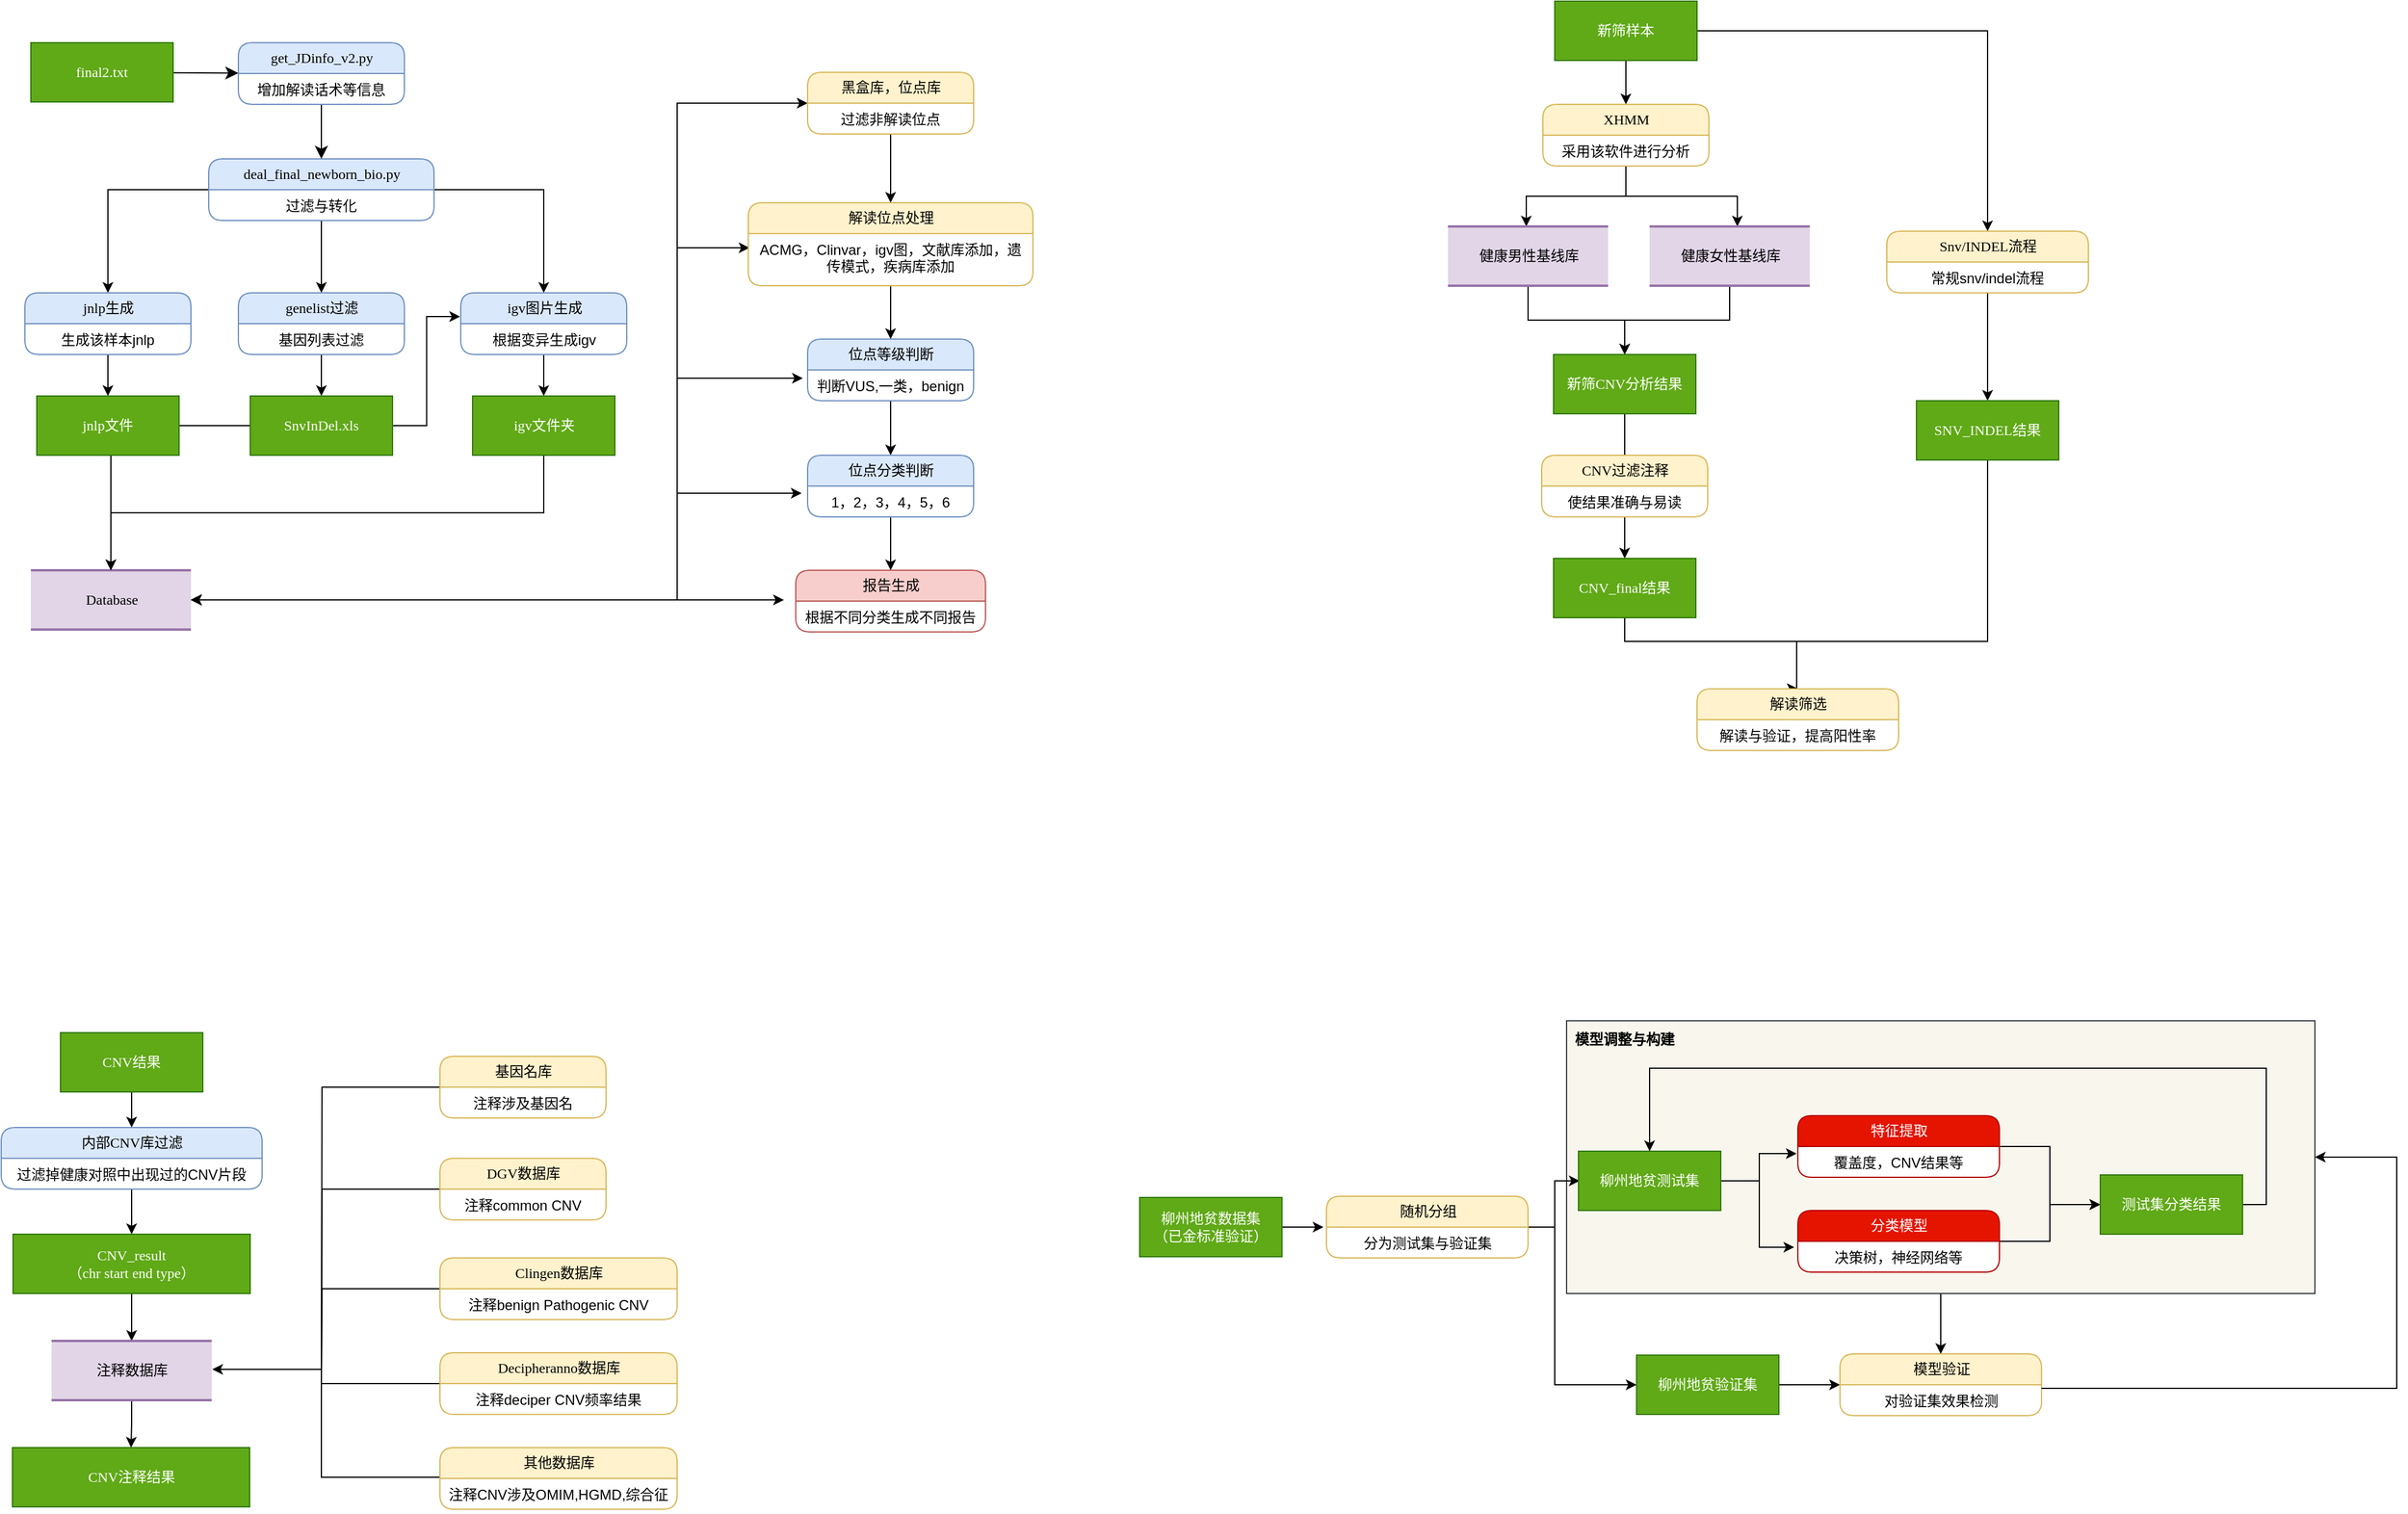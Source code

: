 <mxfile version="12.1.3" type="github" pages="1">
  <diagram name="Page-1" id="52a04d89-c75d-2922-d76d-85b35f80e030">
    <mxGraphModel dx="1422" dy="713" grid="1" gridSize="10" guides="1" tooltips="1" connect="1" arrows="1" fold="1" page="1" pageScale="1" pageWidth="1100" pageHeight="850" background="#ffffff" math="0" shadow="0">
      <root>
        <mxCell id="0"/>
        <mxCell id="1" parent="0"/>
        <mxCell id="idDfFGac4VxkV4h0BFKW-147" style="edgeStyle=orthogonalEdgeStyle;rounded=0;orthogonalLoop=1;jettySize=auto;html=1;entryX=0.5;entryY=0;entryDx=0;entryDy=0;startArrow=none;startFill=0;endArrow=classic;endFill=1;" edge="1" parent="1" source="idDfFGac4VxkV4h0BFKW-142" target="idDfFGac4VxkV4h0BFKW-145">
          <mxGeometry relative="1" as="geometry"/>
        </mxCell>
        <mxCell id="idDfFGac4VxkV4h0BFKW-142" value="" style="rounded=0;whiteSpace=wrap;html=1;fillColor=#f9f7ed;strokeColor=#36393d;" vertex="1" parent="1">
          <mxGeometry x="1360" y="880" width="631" height="230" as="geometry"/>
        </mxCell>
        <mxCell id="idDfFGac4VxkV4h0BFKW-47" style="edgeStyle=orthogonalEdgeStyle;rounded=0;orthogonalLoop=1;jettySize=auto;html=1;startArrow=classic;startFill=1;entryX=0;entryY=0.5;entryDx=0;entryDy=0;" edge="1" parent="1" source="17472293e6e8944d-4" target="idDfFGac4VxkV4h0BFKW-20">
          <mxGeometry relative="1" as="geometry">
            <mxPoint x="620" y="170" as="targetPoint"/>
            <Array as="points">
              <mxPoint x="610" y="525"/>
              <mxPoint x="610" y="106"/>
            </Array>
          </mxGeometry>
        </mxCell>
        <mxCell id="idDfFGac4VxkV4h0BFKW-48" style="edgeStyle=orthogonalEdgeStyle;rounded=0;orthogonalLoop=1;jettySize=auto;html=1;entryX=0.004;entryY=0.273;entryDx=0;entryDy=0;entryPerimeter=0;startArrow=classic;startFill=1;" edge="1" parent="1" source="17472293e6e8944d-4" target="idDfFGac4VxkV4h0BFKW-24">
          <mxGeometry relative="1" as="geometry">
            <Array as="points">
              <mxPoint x="610" y="525"/>
              <mxPoint x="610" y="228"/>
            </Array>
          </mxGeometry>
        </mxCell>
        <mxCell id="idDfFGac4VxkV4h0BFKW-49" style="edgeStyle=orthogonalEdgeStyle;rounded=0;orthogonalLoop=1;jettySize=auto;html=1;entryX=-0.029;entryY=0.269;entryDx=0;entryDy=0;entryPerimeter=0;startArrow=classic;startFill=1;" edge="1" parent="1" source="17472293e6e8944d-4" target="idDfFGac4VxkV4h0BFKW-26">
          <mxGeometry relative="1" as="geometry">
            <Array as="points">
              <mxPoint x="610" y="525"/>
              <mxPoint x="610" y="338"/>
            </Array>
          </mxGeometry>
        </mxCell>
        <mxCell id="idDfFGac4VxkV4h0BFKW-50" style="edgeStyle=orthogonalEdgeStyle;rounded=0;orthogonalLoop=1;jettySize=auto;html=1;entryX=-0.036;entryY=0.231;entryDx=0;entryDy=0;entryPerimeter=0;startArrow=classic;startFill=1;" edge="1" parent="1" source="17472293e6e8944d-4" target="idDfFGac4VxkV4h0BFKW-29">
          <mxGeometry relative="1" as="geometry">
            <Array as="points">
              <mxPoint x="610" y="525"/>
              <mxPoint x="610" y="435"/>
            </Array>
          </mxGeometry>
        </mxCell>
        <mxCell id="idDfFGac4VxkV4h0BFKW-53" style="edgeStyle=orthogonalEdgeStyle;rounded=0;orthogonalLoop=1;jettySize=auto;html=1;startArrow=classic;startFill=1;" edge="1" parent="1" source="17472293e6e8944d-4">
          <mxGeometry relative="1" as="geometry">
            <mxPoint x="700" y="525" as="targetPoint"/>
          </mxGeometry>
        </mxCell>
        <mxCell id="17472293e6e8944d-4" value="Database" style="html=1;rounded=0;shadow=0;comic=0;labelBackgroundColor=none;strokeColor=#9673a6;strokeWidth=2;fillColor=#e1d5e7;fontFamily=Verdana;fontSize=12;align=center;shape=mxgraph.ios7ui.horLines;" parent="1" vertex="1">
          <mxGeometry x="65" y="500" width="135" height="50" as="geometry"/>
        </mxCell>
        <mxCell id="1fdf3b25b50cf41e-27" style="edgeStyle=none;html=1;labelBackgroundColor=none;startFill=0;startSize=8;endFill=1;endSize=8;fontFamily=Verdana;fontSize=12;" parent="1" source="17472293e6e8944d-30" target="1fdf3b25b50cf41e-1" edge="1">
          <mxGeometry relative="1" as="geometry"/>
        </mxCell>
        <mxCell id="17472293e6e8944d-30" value="final2.txt" style="whiteSpace=wrap;html=1;rounded=0;shadow=0;comic=0;labelBackgroundColor=none;strokeColor=#2D7600;strokeWidth=1;fillColor=#60a917;fontFamily=Verdana;fontSize=12;fontColor=#ffffff;align=center;" parent="1" vertex="1">
          <mxGeometry x="65" y="55" width="120" height="50" as="geometry"/>
        </mxCell>
        <mxCell id="1fdf3b25b50cf41e-29" style="edgeStyle=none;html=1;labelBackgroundColor=none;startFill=0;startSize=8;endFill=1;endSize=8;fontFamily=Verdana;fontSize=12;" parent="1" source="1fdf3b25b50cf41e-1" target="1fdf3b25b50cf41e-7" edge="1">
          <mxGeometry relative="1" as="geometry"/>
        </mxCell>
        <mxCell id="1fdf3b25b50cf41e-1" value="get_JDinfo_v2.py" style="swimlane;html=1;fontStyle=0;childLayout=stackLayout;horizontal=1;startSize=26;fillColor=#dae8fc;horizontalStack=0;resizeParent=1;resizeLast=0;collapsible=1;marginBottom=0;swimlaneFillColor=#ffffff;align=center;rounded=1;shadow=0;comic=0;labelBackgroundColor=none;strokeColor=#6c8ebf;strokeWidth=1;fontFamily=Verdana;fontSize=12;" parent="1" vertex="1">
          <mxGeometry x="240" y="55" width="140" height="52" as="geometry"/>
        </mxCell>
        <mxCell id="1fdf3b25b50cf41e-2" value="增加解读话术等信息" style="text;html=1;strokeColor=none;fillColor=none;spacingLeft=4;spacingRight=4;whiteSpace=wrap;overflow=hidden;rotatable=0;points=[[0,0.5],[1,0.5]];portConstraint=eastwest;align=center;" parent="1fdf3b25b50cf41e-1" vertex="1">
          <mxGeometry y="26" width="140" height="26" as="geometry"/>
        </mxCell>
        <mxCell id="idDfFGac4VxkV4h0BFKW-39" value="" style="edgeStyle=orthogonalEdgeStyle;rounded=0;orthogonalLoop=1;jettySize=auto;html=1;" edge="1" parent="1" source="1fdf3b25b50cf41e-7" target="1fdf3b25b50cf41e-17">
          <mxGeometry relative="1" as="geometry"/>
        </mxCell>
        <mxCell id="idDfFGac4VxkV4h0BFKW-40" style="edgeStyle=orthogonalEdgeStyle;rounded=0;orthogonalLoop=1;jettySize=auto;html=1;" edge="1" parent="1" source="1fdf3b25b50cf41e-7" target="1fdf3b25b50cf41e-19">
          <mxGeometry relative="1" as="geometry"/>
        </mxCell>
        <mxCell id="idDfFGac4VxkV4h0BFKW-41" style="edgeStyle=orthogonalEdgeStyle;rounded=0;orthogonalLoop=1;jettySize=auto;html=1;entryX=0.5;entryY=0;entryDx=0;entryDy=0;" edge="1" parent="1" source="1fdf3b25b50cf41e-7" target="1fdf3b25b50cf41e-21">
          <mxGeometry relative="1" as="geometry"/>
        </mxCell>
        <mxCell id="1fdf3b25b50cf41e-7" value="deal_final_newborn_bio.py" style="swimlane;html=1;fontStyle=0;childLayout=stackLayout;horizontal=1;startSize=26;fillColor=#dae8fc;horizontalStack=0;resizeParent=1;resizeLast=0;collapsible=1;marginBottom=0;swimlaneFillColor=#ffffff;align=center;rounded=1;shadow=0;comic=0;labelBackgroundColor=none;strokeColor=#6c8ebf;strokeWidth=1;fontFamily=Verdana;fontSize=12;" parent="1" vertex="1">
          <mxGeometry x="215" y="153" width="190" height="52" as="geometry"/>
        </mxCell>
        <mxCell id="1fdf3b25b50cf41e-8" value="过滤与转化" style="text;html=1;strokeColor=none;fillColor=none;spacingLeft=4;spacingRight=4;whiteSpace=wrap;overflow=hidden;rotatable=0;points=[[0,0.5],[1,0.5]];portConstraint=eastwest;align=center;" parent="1fdf3b25b50cf41e-7" vertex="1">
          <mxGeometry y="26" width="190" height="26" as="geometry"/>
        </mxCell>
        <mxCell id="idDfFGac4VxkV4h0BFKW-12" value="" style="edgeStyle=orthogonalEdgeStyle;rounded=0;orthogonalLoop=1;jettySize=auto;html=1;" edge="1" parent="1" source="1fdf3b25b50cf41e-17" target="1fdf3b25b50cf41e-25">
          <mxGeometry relative="1" as="geometry"/>
        </mxCell>
        <mxCell id="1fdf3b25b50cf41e-17" value="genelist过滤" style="swimlane;html=1;fontStyle=0;childLayout=stackLayout;horizontal=1;startSize=26;fillColor=#dae8fc;horizontalStack=0;resizeParent=1;resizeLast=0;collapsible=1;marginBottom=0;swimlaneFillColor=#ffffff;align=center;rounded=1;shadow=0;comic=0;labelBackgroundColor=none;strokeColor=#6c8ebf;strokeWidth=1;fontFamily=Verdana;fontSize=12;" parent="1" vertex="1">
          <mxGeometry x="240" y="266" width="140" height="52" as="geometry"/>
        </mxCell>
        <mxCell id="1fdf3b25b50cf41e-18" value="基因列表过滤" style="text;html=1;strokeColor=none;fillColor=none;spacingLeft=4;spacingRight=4;whiteSpace=wrap;overflow=hidden;rotatable=0;points=[[0,0.5],[1,0.5]];portConstraint=eastwest;align=center;" parent="1fdf3b25b50cf41e-17" vertex="1">
          <mxGeometry y="26" width="140" height="26" as="geometry"/>
        </mxCell>
        <mxCell id="idDfFGac4VxkV4h0BFKW-13" value="" style="edgeStyle=orthogonalEdgeStyle;rounded=0;orthogonalLoop=1;jettySize=auto;html=1;" edge="1" parent="1" source="1fdf3b25b50cf41e-19" target="idDfFGac4VxkV4h0BFKW-4">
          <mxGeometry relative="1" as="geometry"/>
        </mxCell>
        <mxCell id="1fdf3b25b50cf41e-19" value="igv图片生成" style="swimlane;html=1;fontStyle=0;childLayout=stackLayout;horizontal=1;startSize=26;fillColor=#dae8fc;horizontalStack=0;resizeParent=1;resizeLast=0;collapsible=1;marginBottom=0;swimlaneFillColor=#ffffff;align=center;rounded=1;shadow=0;comic=0;labelBackgroundColor=none;strokeColor=#6c8ebf;strokeWidth=1;fontFamily=Verdana;fontSize=12;" parent="1" vertex="1">
          <mxGeometry x="427.5" y="266" width="140" height="52" as="geometry"/>
        </mxCell>
        <mxCell id="1fdf3b25b50cf41e-20" value="根据变异生成igv" style="text;html=1;strokeColor=none;fillColor=none;spacingLeft=4;spacingRight=4;whiteSpace=wrap;overflow=hidden;rotatable=0;points=[[0,0.5],[1,0.5]];portConstraint=eastwest;align=center;" parent="1fdf3b25b50cf41e-19" vertex="1">
          <mxGeometry y="26" width="140" height="26" as="geometry"/>
        </mxCell>
        <mxCell id="idDfFGac4VxkV4h0BFKW-14" value="" style="edgeStyle=orthogonalEdgeStyle;rounded=0;orthogonalLoop=1;jettySize=auto;html=1;" edge="1" parent="1" source="1fdf3b25b50cf41e-21" target="1fdf3b25b50cf41e-26">
          <mxGeometry relative="1" as="geometry"/>
        </mxCell>
        <mxCell id="1fdf3b25b50cf41e-21" value="jnlp生成" style="swimlane;html=1;fontStyle=0;childLayout=stackLayout;horizontal=1;startSize=26;fillColor=#dae8fc;horizontalStack=0;resizeParent=1;resizeLast=0;collapsible=1;marginBottom=0;swimlaneFillColor=#ffffff;align=center;rounded=1;shadow=0;comic=0;labelBackgroundColor=none;strokeColor=#6c8ebf;strokeWidth=1;fontFamily=Verdana;fontSize=12;" parent="1" vertex="1">
          <mxGeometry x="60" y="266" width="140" height="52" as="geometry"/>
        </mxCell>
        <mxCell id="1fdf3b25b50cf41e-22" value="生成该样本jnlp" style="text;html=1;strokeColor=none;fillColor=none;spacingLeft=4;spacingRight=4;whiteSpace=wrap;overflow=hidden;rotatable=0;points=[[0,0.5],[1,0.5]];portConstraint=eastwest;align=center;" parent="1fdf3b25b50cf41e-21" vertex="1">
          <mxGeometry y="26" width="140" height="26" as="geometry"/>
        </mxCell>
        <mxCell id="idDfFGac4VxkV4h0BFKW-42" style="edgeStyle=orthogonalEdgeStyle;rounded=0;orthogonalLoop=1;jettySize=auto;html=1;entryX=-0.004;entryY=0.385;entryDx=0;entryDy=0;entryPerimeter=0;" edge="1" parent="1" source="1fdf3b25b50cf41e-25" target="1fdf3b25b50cf41e-19">
          <mxGeometry relative="1" as="geometry"/>
        </mxCell>
        <mxCell id="idDfFGac4VxkV4h0BFKW-43" style="edgeStyle=orthogonalEdgeStyle;rounded=0;orthogonalLoop=1;jettySize=auto;html=1;" edge="1" parent="1" source="1fdf3b25b50cf41e-25" target="17472293e6e8944d-4">
          <mxGeometry relative="1" as="geometry"/>
        </mxCell>
        <mxCell id="1fdf3b25b50cf41e-25" value="SnvInDel.xls" style="whiteSpace=wrap;html=1;rounded=0;shadow=0;comic=0;labelBackgroundColor=none;strokeColor=#2D7600;strokeWidth=1;fillColor=#60a917;fontFamily=Verdana;fontSize=12;fontColor=#ffffff;align=center;" parent="1" vertex="1">
          <mxGeometry x="250" y="353" width="120" height="50" as="geometry"/>
        </mxCell>
        <mxCell id="1fdf3b25b50cf41e-26" value="jnlp文件" style="whiteSpace=wrap;html=1;rounded=0;shadow=0;comic=0;labelBackgroundColor=none;strokeColor=#2D7600;strokeWidth=1;fillColor=#60a917;fontFamily=Verdana;fontSize=12;fontColor=#ffffff;align=center;" parent="1" vertex="1">
          <mxGeometry x="70" y="353" width="120" height="50" as="geometry"/>
        </mxCell>
        <mxCell id="idDfFGac4VxkV4h0BFKW-17" style="edgeStyle=orthogonalEdgeStyle;rounded=0;orthogonalLoop=1;jettySize=auto;html=1;exitX=0.5;exitY=1;exitDx=0;exitDy=0;" edge="1" parent="1" source="idDfFGac4VxkV4h0BFKW-4" target="17472293e6e8944d-4">
          <mxGeometry relative="1" as="geometry"/>
        </mxCell>
        <mxCell id="idDfFGac4VxkV4h0BFKW-4" value="igv文件夹" style="whiteSpace=wrap;html=1;rounded=0;shadow=0;comic=0;labelBackgroundColor=none;strokeColor=#2D7600;strokeWidth=1;fillColor=#60a917;fontFamily=Verdana;fontSize=12;fontColor=#ffffff;align=center;" vertex="1" parent="1">
          <mxGeometry x="437.5" y="353" width="120" height="50" as="geometry"/>
        </mxCell>
        <mxCell id="idDfFGac4VxkV4h0BFKW-27" value="" style="edgeStyle=orthogonalEdgeStyle;rounded=0;orthogonalLoop=1;jettySize=auto;html=1;" edge="1" parent="1" source="idDfFGac4VxkV4h0BFKW-20" target="idDfFGac4VxkV4h0BFKW-23">
          <mxGeometry relative="1" as="geometry"/>
        </mxCell>
        <mxCell id="idDfFGac4VxkV4h0BFKW-20" value="黑盒库，位点库" style="swimlane;html=1;fontStyle=0;childLayout=stackLayout;horizontal=1;startSize=26;fillColor=#fff2cc;horizontalStack=0;resizeParent=1;resizeLast=0;collapsible=1;marginBottom=0;swimlaneFillColor=#ffffff;align=center;rounded=1;shadow=0;comic=0;labelBackgroundColor=none;strokeColor=#d6b656;strokeWidth=1;fontFamily=Verdana;fontSize=12;" vertex="1" parent="1">
          <mxGeometry x="720" y="80" width="140" height="52" as="geometry"/>
        </mxCell>
        <mxCell id="idDfFGac4VxkV4h0BFKW-21" value="过滤非解读位点" style="text;html=1;strokeColor=none;fillColor=none;spacingLeft=4;spacingRight=4;whiteSpace=wrap;overflow=hidden;rotatable=0;points=[[0,0.5],[1,0.5]];portConstraint=eastwest;align=center;" vertex="1" parent="idDfFGac4VxkV4h0BFKW-20">
          <mxGeometry y="26" width="140" height="26" as="geometry"/>
        </mxCell>
        <mxCell id="idDfFGac4VxkV4h0BFKW-36" value="" style="edgeStyle=orthogonalEdgeStyle;rounded=0;orthogonalLoop=1;jettySize=auto;html=1;entryX=0.5;entryY=0;entryDx=0;entryDy=0;" edge="1" parent="1" source="idDfFGac4VxkV4h0BFKW-23" target="idDfFGac4VxkV4h0BFKW-25">
          <mxGeometry relative="1" as="geometry"/>
        </mxCell>
        <mxCell id="idDfFGac4VxkV4h0BFKW-23" value="解读位点处理" style="swimlane;html=1;fontStyle=0;childLayout=stackLayout;horizontal=1;startSize=26;fillColor=#fff2cc;horizontalStack=0;resizeParent=1;resizeLast=0;collapsible=1;marginBottom=0;swimlaneFillColor=#ffffff;align=center;rounded=1;shadow=0;comic=0;labelBackgroundColor=none;strokeColor=#d6b656;strokeWidth=1;fontFamily=Verdana;fontSize=12;" vertex="1" parent="1">
          <mxGeometry x="670" y="190" width="240" height="70" as="geometry"/>
        </mxCell>
        <mxCell id="idDfFGac4VxkV4h0BFKW-24" value="ACMG，Clinvar，igv图，文献库添加，遗传模式，疾病库添加" style="text;html=1;strokeColor=none;fillColor=none;spacingLeft=4;spacingRight=4;whiteSpace=wrap;overflow=hidden;rotatable=0;points=[[0,0.5],[1,0.5]];portConstraint=eastwest;align=center;" vertex="1" parent="idDfFGac4VxkV4h0BFKW-23">
          <mxGeometry y="26" width="240" height="44" as="geometry"/>
        </mxCell>
        <mxCell id="idDfFGac4VxkV4h0BFKW-37" value="" style="edgeStyle=orthogonalEdgeStyle;rounded=0;orthogonalLoop=1;jettySize=auto;html=1;entryX=0.5;entryY=0;entryDx=0;entryDy=0;" edge="1" parent="1" source="idDfFGac4VxkV4h0BFKW-25" target="idDfFGac4VxkV4h0BFKW-28">
          <mxGeometry relative="1" as="geometry"/>
        </mxCell>
        <mxCell id="idDfFGac4VxkV4h0BFKW-25" value="位点等级判断" style="swimlane;html=1;fontStyle=0;childLayout=stackLayout;horizontal=1;startSize=26;fillColor=#dae8fc;horizontalStack=0;resizeParent=1;resizeLast=0;collapsible=1;marginBottom=0;swimlaneFillColor=#ffffff;align=center;rounded=1;shadow=0;comic=0;labelBackgroundColor=none;strokeColor=#6c8ebf;strokeWidth=1;fontFamily=Verdana;fontSize=12;" vertex="1" parent="1">
          <mxGeometry x="720" y="305" width="140" height="52" as="geometry"/>
        </mxCell>
        <mxCell id="idDfFGac4VxkV4h0BFKW-26" value="判断VUS,一类，benign" style="text;html=1;strokeColor=none;fillColor=none;spacingLeft=4;spacingRight=4;whiteSpace=wrap;overflow=hidden;rotatable=0;points=[[0,0.5],[1,0.5]];portConstraint=eastwest;align=center;" vertex="1" parent="idDfFGac4VxkV4h0BFKW-25">
          <mxGeometry y="26" width="140" height="26" as="geometry"/>
        </mxCell>
        <mxCell id="idDfFGac4VxkV4h0BFKW-38" value="" style="edgeStyle=orthogonalEdgeStyle;rounded=0;orthogonalLoop=1;jettySize=auto;html=1;entryX=0.5;entryY=0;entryDx=0;entryDy=0;" edge="1" parent="1" source="idDfFGac4VxkV4h0BFKW-28" target="idDfFGac4VxkV4h0BFKW-30">
          <mxGeometry relative="1" as="geometry"/>
        </mxCell>
        <mxCell id="idDfFGac4VxkV4h0BFKW-28" value="位点分类判断" style="swimlane;html=1;fontStyle=0;childLayout=stackLayout;horizontal=1;startSize=26;fillColor=#dae8fc;horizontalStack=0;resizeParent=1;resizeLast=0;collapsible=1;marginBottom=0;swimlaneFillColor=#ffffff;align=center;rounded=1;shadow=0;comic=0;labelBackgroundColor=none;strokeColor=#6c8ebf;strokeWidth=1;fontFamily=Verdana;fontSize=12;" vertex="1" parent="1">
          <mxGeometry x="720" y="403" width="140" height="52" as="geometry"/>
        </mxCell>
        <mxCell id="idDfFGac4VxkV4h0BFKW-29" value="1，2，3，4，5，6" style="text;html=1;strokeColor=none;fillColor=none;spacingLeft=4;spacingRight=4;whiteSpace=wrap;overflow=hidden;rotatable=0;points=[[0,0.5],[1,0.5]];portConstraint=eastwest;align=center;" vertex="1" parent="idDfFGac4VxkV4h0BFKW-28">
          <mxGeometry y="26" width="140" height="26" as="geometry"/>
        </mxCell>
        <mxCell id="idDfFGac4VxkV4h0BFKW-30" value="报告生成" style="swimlane;html=1;fontStyle=0;childLayout=stackLayout;horizontal=1;startSize=26;fillColor=#f8cecc;horizontalStack=0;resizeParent=1;resizeLast=0;collapsible=1;marginBottom=0;swimlaneFillColor=#ffffff;align=center;rounded=1;shadow=0;comic=0;labelBackgroundColor=none;strokeColor=#b85450;strokeWidth=1;fontFamily=Verdana;fontSize=12;" vertex="1" parent="1">
          <mxGeometry x="710" y="500" width="160" height="52" as="geometry"/>
        </mxCell>
        <mxCell id="idDfFGac4VxkV4h0BFKW-31" value="根据不同分类生成不同报告" style="text;html=1;strokeColor=none;fillColor=none;spacingLeft=4;spacingRight=4;whiteSpace=wrap;overflow=hidden;rotatable=0;points=[[0,0.5],[1,0.5]];portConstraint=eastwest;align=center;" vertex="1" parent="idDfFGac4VxkV4h0BFKW-30">
          <mxGeometry y="26" width="160" height="26" as="geometry"/>
        </mxCell>
        <mxCell id="idDfFGac4VxkV4h0BFKW-61" value="" style="edgeStyle=orthogonalEdgeStyle;rounded=0;orthogonalLoop=1;jettySize=auto;html=1;startArrow=none;startFill=0;entryX=0.5;entryY=0;entryDx=0;entryDy=0;" edge="1" parent="1" source="idDfFGac4VxkV4h0BFKW-54" target="idDfFGac4VxkV4h0BFKW-55">
          <mxGeometry relative="1" as="geometry"/>
        </mxCell>
        <mxCell id="idDfFGac4VxkV4h0BFKW-54" value="CNV结果" style="whiteSpace=wrap;html=1;rounded=0;shadow=0;comic=0;labelBackgroundColor=none;strokeColor=#2D7600;strokeWidth=1;fillColor=#60a917;fontFamily=Verdana;fontSize=12;fontColor=#ffffff;align=center;" vertex="1" parent="1">
          <mxGeometry x="90" y="890" width="120" height="50" as="geometry"/>
        </mxCell>
        <mxCell id="idDfFGac4VxkV4h0BFKW-62" value="" style="edgeStyle=orthogonalEdgeStyle;rounded=0;orthogonalLoop=1;jettySize=auto;html=1;startArrow=none;startFill=0;" edge="1" parent="1" source="idDfFGac4VxkV4h0BFKW-55" target="idDfFGac4VxkV4h0BFKW-57">
          <mxGeometry relative="1" as="geometry"/>
        </mxCell>
        <mxCell id="idDfFGac4VxkV4h0BFKW-55" value="内部CNV库过滤" style="swimlane;html=1;fontStyle=0;childLayout=stackLayout;horizontal=1;startSize=26;fillColor=#dae8fc;horizontalStack=0;resizeParent=1;resizeLast=0;collapsible=1;marginBottom=0;swimlaneFillColor=#ffffff;align=center;rounded=1;shadow=0;comic=0;labelBackgroundColor=none;strokeColor=#6c8ebf;strokeWidth=1;fontFamily=Verdana;fontSize=12;" vertex="1" parent="1">
          <mxGeometry x="40" y="970" width="220" height="52" as="geometry"/>
        </mxCell>
        <mxCell id="idDfFGac4VxkV4h0BFKW-56" value="过滤掉健康对照中出现过的CNV片段" style="text;html=1;strokeColor=none;fillColor=none;spacingLeft=4;spacingRight=4;whiteSpace=wrap;overflow=hidden;rotatable=0;points=[[0,0.5],[1,0.5]];portConstraint=eastwest;align=center;" vertex="1" parent="idDfFGac4VxkV4h0BFKW-55">
          <mxGeometry y="26" width="220" height="26" as="geometry"/>
        </mxCell>
        <mxCell id="idDfFGac4VxkV4h0BFKW-63" value="" style="edgeStyle=orthogonalEdgeStyle;rounded=0;orthogonalLoop=1;jettySize=auto;html=1;startArrow=none;startFill=0;" edge="1" parent="1" source="idDfFGac4VxkV4h0BFKW-57" target="idDfFGac4VxkV4h0BFKW-58">
          <mxGeometry relative="1" as="geometry"/>
        </mxCell>
        <mxCell id="idDfFGac4VxkV4h0BFKW-57" value="CNV_result&lt;br&gt;（chr start end type）" style="whiteSpace=wrap;html=1;rounded=0;shadow=0;comic=0;labelBackgroundColor=none;strokeColor=#2D7600;strokeWidth=1;fillColor=#60a917;fontFamily=Verdana;fontSize=12;fontColor=#ffffff;align=center;" vertex="1" parent="1">
          <mxGeometry x="50" y="1060" width="200" height="50" as="geometry"/>
        </mxCell>
        <mxCell id="idDfFGac4VxkV4h0BFKW-73" value="" style="edgeStyle=orthogonalEdgeStyle;rounded=0;orthogonalLoop=1;jettySize=auto;html=1;startArrow=none;startFill=0;" edge="1" parent="1" source="idDfFGac4VxkV4h0BFKW-58" target="idDfFGac4VxkV4h0BFKW-70">
          <mxGeometry relative="1" as="geometry"/>
        </mxCell>
        <mxCell id="idDfFGac4VxkV4h0BFKW-58" value="注释数据库" style="html=1;rounded=0;shadow=0;comic=0;labelBackgroundColor=none;strokeColor=#9673a6;strokeWidth=2;fillColor=#e1d5e7;fontFamily=Verdana;fontSize=12;align=center;shape=mxgraph.ios7ui.horLines;" vertex="1" parent="1">
          <mxGeometry x="82.5" y="1150" width="135" height="50" as="geometry"/>
        </mxCell>
        <mxCell id="idDfFGac4VxkV4h0BFKW-77" style="edgeStyle=orthogonalEdgeStyle;rounded=0;orthogonalLoop=1;jettySize=auto;html=1;startArrow=none;startFill=0;endArrow=none;endFill=0;" edge="1" parent="1" source="idDfFGac4VxkV4h0BFKW-59">
          <mxGeometry relative="1" as="geometry">
            <mxPoint x="310" y="1200" as="targetPoint"/>
          </mxGeometry>
        </mxCell>
        <mxCell id="idDfFGac4VxkV4h0BFKW-59" value="基因名库" style="swimlane;html=1;fontStyle=0;childLayout=stackLayout;horizontal=1;startSize=26;fillColor=#fff2cc;horizontalStack=0;resizeParent=1;resizeLast=0;collapsible=1;marginBottom=0;swimlaneFillColor=#ffffff;align=center;rounded=1;shadow=0;comic=0;labelBackgroundColor=none;strokeColor=#d6b656;strokeWidth=1;fontFamily=Verdana;fontSize=12;" vertex="1" parent="1">
          <mxGeometry x="410" y="910" width="140" height="52" as="geometry"/>
        </mxCell>
        <mxCell id="idDfFGac4VxkV4h0BFKW-60" value="注释涉及基因名" style="text;html=1;strokeColor=none;fillColor=none;spacingLeft=4;spacingRight=4;whiteSpace=wrap;overflow=hidden;rotatable=0;points=[[0,0.5],[1,0.5]];portConstraint=eastwest;align=center;" vertex="1" parent="idDfFGac4VxkV4h0BFKW-59">
          <mxGeometry y="26" width="140" height="26" as="geometry"/>
        </mxCell>
        <mxCell id="idDfFGac4VxkV4h0BFKW-78" style="edgeStyle=orthogonalEdgeStyle;rounded=0;orthogonalLoop=1;jettySize=auto;html=1;startArrow=none;startFill=0;endArrow=none;endFill=0;" edge="1" parent="1" source="idDfFGac4VxkV4h0BFKW-64">
          <mxGeometry relative="1" as="geometry">
            <mxPoint x="310" y="1180" as="targetPoint"/>
          </mxGeometry>
        </mxCell>
        <mxCell id="idDfFGac4VxkV4h0BFKW-64" value="DGV数据库" style="swimlane;html=1;fontStyle=0;childLayout=stackLayout;horizontal=1;startSize=26;fillColor=#fff2cc;horizontalStack=0;resizeParent=1;resizeLast=0;collapsible=1;marginBottom=0;swimlaneFillColor=#ffffff;align=center;rounded=1;shadow=0;comic=0;labelBackgroundColor=none;strokeColor=#d6b656;strokeWidth=1;fontFamily=Verdana;fontSize=12;" vertex="1" parent="1">
          <mxGeometry x="410" y="996" width="140" height="52" as="geometry"/>
        </mxCell>
        <mxCell id="idDfFGac4VxkV4h0BFKW-65" value="注释common CNV" style="text;html=1;strokeColor=none;fillColor=none;spacingLeft=4;spacingRight=4;whiteSpace=wrap;overflow=hidden;rotatable=0;points=[[0,0.5],[1,0.5]];portConstraint=eastwest;align=center;" vertex="1" parent="idDfFGac4VxkV4h0BFKW-64">
          <mxGeometry y="26" width="140" height="26" as="geometry"/>
        </mxCell>
        <mxCell id="idDfFGac4VxkV4h0BFKW-79" style="edgeStyle=orthogonalEdgeStyle;rounded=0;orthogonalLoop=1;jettySize=auto;html=1;startArrow=none;startFill=0;endArrow=none;endFill=0;" edge="1" parent="1" source="idDfFGac4VxkV4h0BFKW-66">
          <mxGeometry relative="1" as="geometry">
            <mxPoint x="310" y="1180" as="targetPoint"/>
          </mxGeometry>
        </mxCell>
        <mxCell id="idDfFGac4VxkV4h0BFKW-66" value="Clingen数据库" style="swimlane;html=1;fontStyle=0;childLayout=stackLayout;horizontal=1;startSize=26;fillColor=#fff2cc;horizontalStack=0;resizeParent=1;resizeLast=0;collapsible=1;marginBottom=0;swimlaneFillColor=#ffffff;align=center;rounded=1;shadow=0;comic=0;labelBackgroundColor=none;strokeColor=#d6b656;strokeWidth=1;fontFamily=Verdana;fontSize=12;" vertex="1" parent="1">
          <mxGeometry x="410" y="1080" width="200" height="52" as="geometry"/>
        </mxCell>
        <mxCell id="idDfFGac4VxkV4h0BFKW-67" value="注释benign&amp;nbsp;Pathogenic CNV" style="text;html=1;strokeColor=none;fillColor=none;spacingLeft=4;spacingRight=4;whiteSpace=wrap;overflow=hidden;rotatable=0;points=[[0,0.5],[1,0.5]];portConstraint=eastwest;align=center;" vertex="1" parent="idDfFGac4VxkV4h0BFKW-66">
          <mxGeometry y="26" width="200" height="26" as="geometry"/>
        </mxCell>
        <mxCell id="idDfFGac4VxkV4h0BFKW-80" style="edgeStyle=orthogonalEdgeStyle;rounded=0;orthogonalLoop=1;jettySize=auto;html=1;startArrow=none;startFill=0;endArrow=none;endFill=0;" edge="1" parent="1" source="idDfFGac4VxkV4h0BFKW-68">
          <mxGeometry relative="1" as="geometry">
            <mxPoint x="310" y="1186" as="targetPoint"/>
          </mxGeometry>
        </mxCell>
        <mxCell id="idDfFGac4VxkV4h0BFKW-68" value="Decipheranno数据库" style="swimlane;html=1;fontStyle=0;childLayout=stackLayout;horizontal=1;startSize=26;fillColor=#fff2cc;horizontalStack=0;resizeParent=1;resizeLast=0;collapsible=1;marginBottom=0;swimlaneFillColor=#ffffff;align=center;rounded=1;shadow=0;comic=0;labelBackgroundColor=none;strokeColor=#d6b656;strokeWidth=1;fontFamily=Verdana;fontSize=12;" vertex="1" parent="1">
          <mxGeometry x="410" y="1160" width="200" height="52" as="geometry"/>
        </mxCell>
        <mxCell id="idDfFGac4VxkV4h0BFKW-69" value="注释deciper CNV频率结果" style="text;html=1;strokeColor=none;fillColor=none;spacingLeft=4;spacingRight=4;whiteSpace=wrap;overflow=hidden;rotatable=0;points=[[0,0.5],[1,0.5]];portConstraint=eastwest;align=center;" vertex="1" parent="idDfFGac4VxkV4h0BFKW-68">
          <mxGeometry y="26" width="200" height="26" as="geometry"/>
        </mxCell>
        <mxCell id="idDfFGac4VxkV4h0BFKW-70" value="CNV注释结果" style="whiteSpace=wrap;html=1;rounded=0;shadow=0;comic=0;labelBackgroundColor=none;strokeColor=#2D7600;strokeWidth=1;fillColor=#60a917;fontFamily=Verdana;fontSize=12;fontColor=#ffffff;align=center;" vertex="1" parent="1">
          <mxGeometry x="49.5" y="1240" width="200" height="50" as="geometry"/>
        </mxCell>
        <mxCell id="idDfFGac4VxkV4h0BFKW-75" style="edgeStyle=orthogonalEdgeStyle;rounded=0;orthogonalLoop=1;jettySize=auto;html=1;entryX=1.004;entryY=0.5;entryDx=0;entryDy=0;entryPerimeter=0;startArrow=none;startFill=0;" edge="1" parent="1">
          <mxGeometry relative="1" as="geometry">
            <mxPoint x="410" y="1265" as="sourcePoint"/>
            <mxPoint x="218" y="1174" as="targetPoint"/>
            <Array as="points">
              <mxPoint x="310" y="1265"/>
              <mxPoint x="310" y="1174"/>
            </Array>
          </mxGeometry>
        </mxCell>
        <mxCell id="idDfFGac4VxkV4h0BFKW-71" value="其他数据库" style="swimlane;html=1;fontStyle=0;childLayout=stackLayout;horizontal=1;startSize=26;fillColor=#fff2cc;horizontalStack=0;resizeParent=1;resizeLast=0;collapsible=1;marginBottom=0;swimlaneFillColor=#ffffff;align=center;rounded=1;shadow=0;comic=0;labelBackgroundColor=none;strokeColor=#d6b656;strokeWidth=1;fontFamily=Verdana;fontSize=12;" vertex="1" parent="1">
          <mxGeometry x="410" y="1240" width="200" height="52" as="geometry"/>
        </mxCell>
        <mxCell id="idDfFGac4VxkV4h0BFKW-72" value="注释CNV涉及OMIM,HGMD,综合征" style="text;html=1;strokeColor=none;fillColor=none;spacingLeft=4;spacingRight=4;whiteSpace=wrap;overflow=hidden;rotatable=0;points=[[0,0.5],[1,0.5]];portConstraint=eastwest;align=center;" vertex="1" parent="idDfFGac4VxkV4h0BFKW-71">
          <mxGeometry y="26" width="200" height="26" as="geometry"/>
        </mxCell>
        <mxCell id="idDfFGac4VxkV4h0BFKW-93" value="" style="edgeStyle=orthogonalEdgeStyle;rounded=0;orthogonalLoop=1;jettySize=auto;html=1;startArrow=none;startFill=0;endArrow=classic;endFill=1;entryX=0.5;entryY=0;entryDx=0;entryDy=0;" edge="1" parent="1" source="idDfFGac4VxkV4h0BFKW-83" target="idDfFGac4VxkV4h0BFKW-86">
          <mxGeometry relative="1" as="geometry"/>
        </mxCell>
        <mxCell id="idDfFGac4VxkV4h0BFKW-107" style="edgeStyle=orthogonalEdgeStyle;rounded=0;orthogonalLoop=1;jettySize=auto;html=1;exitX=1;exitY=0.5;exitDx=0;exitDy=0;startArrow=none;startFill=0;endArrow=classic;endFill=1;" edge="1" parent="1" source="idDfFGac4VxkV4h0BFKW-83" target="idDfFGac4VxkV4h0BFKW-105">
          <mxGeometry relative="1" as="geometry"/>
        </mxCell>
        <mxCell id="idDfFGac4VxkV4h0BFKW-83" value="新筛样本" style="whiteSpace=wrap;html=1;rounded=0;shadow=0;comic=0;labelBackgroundColor=none;strokeColor=#2D7600;strokeWidth=1;fillColor=#60a917;fontFamily=Verdana;fontSize=12;fontColor=#ffffff;align=center;" vertex="1" parent="1">
          <mxGeometry x="1350" y="20" width="120" height="50" as="geometry"/>
        </mxCell>
        <mxCell id="idDfFGac4VxkV4h0BFKW-98" style="edgeStyle=orthogonalEdgeStyle;rounded=0;orthogonalLoop=1;jettySize=auto;html=1;entryX=0.489;entryY=0;entryDx=0;entryDy=0;entryPerimeter=0;startArrow=none;startFill=0;endArrow=classic;endFill=1;" edge="1" parent="1" source="idDfFGac4VxkV4h0BFKW-86" target="idDfFGac4VxkV4h0BFKW-88">
          <mxGeometry relative="1" as="geometry"/>
        </mxCell>
        <mxCell id="idDfFGac4VxkV4h0BFKW-99" style="edgeStyle=orthogonalEdgeStyle;rounded=0;orthogonalLoop=1;jettySize=auto;html=1;entryX=0.548;entryY=0;entryDx=0;entryDy=0;entryPerimeter=0;startArrow=none;startFill=0;endArrow=classic;endFill=1;" edge="1" parent="1" source="idDfFGac4VxkV4h0BFKW-86" target="idDfFGac4VxkV4h0BFKW-89">
          <mxGeometry relative="1" as="geometry"/>
        </mxCell>
        <mxCell id="idDfFGac4VxkV4h0BFKW-86" value="XHMM" style="swimlane;html=1;fontStyle=0;childLayout=stackLayout;horizontal=1;startSize=26;fillColor=#fff2cc;horizontalStack=0;resizeParent=1;resizeLast=0;collapsible=1;marginBottom=0;swimlaneFillColor=#ffffff;align=center;rounded=1;shadow=0;comic=0;labelBackgroundColor=none;strokeColor=#d6b656;strokeWidth=1;fontFamily=Verdana;fontSize=12;" vertex="1" parent="1">
          <mxGeometry x="1340" y="107" width="140" height="52" as="geometry"/>
        </mxCell>
        <mxCell id="idDfFGac4VxkV4h0BFKW-87" value="采用该软件进行分析" style="text;html=1;strokeColor=none;fillColor=none;spacingLeft=4;spacingRight=4;whiteSpace=wrap;overflow=hidden;rotatable=0;points=[[0,0.5],[1,0.5]];portConstraint=eastwest;align=center;" vertex="1" parent="idDfFGac4VxkV4h0BFKW-86">
          <mxGeometry y="26" width="140" height="26" as="geometry"/>
        </mxCell>
        <mxCell id="idDfFGac4VxkV4h0BFKW-102" style="edgeStyle=orthogonalEdgeStyle;rounded=0;orthogonalLoop=1;jettySize=auto;html=1;entryX=0.5;entryY=0;entryDx=0;entryDy=0;startArrow=none;startFill=0;endArrow=classic;endFill=1;" edge="1" parent="1" source="idDfFGac4VxkV4h0BFKW-88" target="idDfFGac4VxkV4h0BFKW-90">
          <mxGeometry relative="1" as="geometry"/>
        </mxCell>
        <mxCell id="idDfFGac4VxkV4h0BFKW-88" value="健康男性基线库" style="html=1;rounded=0;shadow=0;comic=0;labelBackgroundColor=none;strokeColor=#9673a6;strokeWidth=2;fillColor=#e1d5e7;fontFamily=Verdana;fontSize=12;align=center;shape=mxgraph.ios7ui.horLines;" vertex="1" parent="1">
          <mxGeometry x="1260" y="210" width="135" height="50" as="geometry"/>
        </mxCell>
        <mxCell id="idDfFGac4VxkV4h0BFKW-101" style="edgeStyle=orthogonalEdgeStyle;rounded=0;orthogonalLoop=1;jettySize=auto;html=1;startArrow=none;startFill=0;endArrow=classic;endFill=1;" edge="1" parent="1" source="idDfFGac4VxkV4h0BFKW-89" target="idDfFGac4VxkV4h0BFKW-90">
          <mxGeometry relative="1" as="geometry"/>
        </mxCell>
        <mxCell id="idDfFGac4VxkV4h0BFKW-89" value="健康女性基线库" style="html=1;rounded=0;shadow=0;comic=0;labelBackgroundColor=none;strokeColor=#9673a6;strokeWidth=2;fillColor=#e1d5e7;fontFamily=Verdana;fontSize=12;align=center;shape=mxgraph.ios7ui.horLines;" vertex="1" parent="1">
          <mxGeometry x="1430" y="210" width="135" height="50" as="geometry"/>
        </mxCell>
        <mxCell id="idDfFGac4VxkV4h0BFKW-104" value="" style="edgeStyle=orthogonalEdgeStyle;rounded=0;orthogonalLoop=1;jettySize=auto;html=1;startArrow=none;startFill=0;endArrow=classic;endFill=1;" edge="1" parent="1" source="idDfFGac4VxkV4h0BFKW-90" target="idDfFGac4VxkV4h0BFKW-103">
          <mxGeometry relative="1" as="geometry"/>
        </mxCell>
        <mxCell id="idDfFGac4VxkV4h0BFKW-90" value="新筛CNV分析结果" style="whiteSpace=wrap;html=1;rounded=0;shadow=0;comic=0;labelBackgroundColor=none;strokeColor=#2D7600;strokeWidth=1;fillColor=#60a917;fontFamily=Verdana;fontSize=12;fontColor=#ffffff;align=center;" vertex="1" parent="1">
          <mxGeometry x="1349" y="318" width="120" height="50" as="geometry"/>
        </mxCell>
        <mxCell id="idDfFGac4VxkV4h0BFKW-118" style="edgeStyle=orthogonalEdgeStyle;rounded=0;orthogonalLoop=1;jettySize=auto;html=1;entryX=0.5;entryY=0;entryDx=0;entryDy=0;startArrow=none;startFill=0;endArrow=classic;endFill=1;" edge="1" parent="1" source="idDfFGac4VxkV4h0BFKW-103" target="idDfFGac4VxkV4h0BFKW-116">
          <mxGeometry relative="1" as="geometry">
            <Array as="points">
              <mxPoint x="1409" y="560"/>
              <mxPoint x="1554" y="560"/>
            </Array>
          </mxGeometry>
        </mxCell>
        <mxCell id="idDfFGac4VxkV4h0BFKW-103" value="CNV_final结果" style="whiteSpace=wrap;html=1;rounded=0;shadow=0;comic=0;labelBackgroundColor=none;strokeColor=#2D7600;strokeWidth=1;fillColor=#60a917;fontFamily=Verdana;fontSize=12;fontColor=#ffffff;align=center;" vertex="1" parent="1">
          <mxGeometry x="1349" y="490" width="120" height="50" as="geometry"/>
        </mxCell>
        <mxCell id="idDfFGac4VxkV4h0BFKW-91" value="CNV过滤注释" style="swimlane;html=1;fontStyle=0;childLayout=stackLayout;horizontal=1;startSize=26;fillColor=#fff2cc;horizontalStack=0;resizeParent=1;resizeLast=0;collapsible=1;marginBottom=0;swimlaneFillColor=#ffffff;align=center;rounded=1;shadow=0;comic=0;labelBackgroundColor=none;strokeColor=#d6b656;strokeWidth=1;fontFamily=Verdana;fontSize=12;" vertex="1" parent="1">
          <mxGeometry x="1339" y="403" width="140" height="52" as="geometry"/>
        </mxCell>
        <mxCell id="idDfFGac4VxkV4h0BFKW-92" value="使结果准确与易读" style="text;html=1;strokeColor=none;fillColor=none;spacingLeft=4;spacingRight=4;whiteSpace=wrap;overflow=hidden;rotatable=0;points=[[0,0.5],[1,0.5]];portConstraint=eastwest;align=center;" vertex="1" parent="idDfFGac4VxkV4h0BFKW-91">
          <mxGeometry y="26" width="140" height="26" as="geometry"/>
        </mxCell>
        <mxCell id="idDfFGac4VxkV4h0BFKW-112" value="" style="edgeStyle=orthogonalEdgeStyle;rounded=0;orthogonalLoop=1;jettySize=auto;html=1;startArrow=none;startFill=0;endArrow=classic;endFill=1;entryX=0.5;entryY=0;entryDx=0;entryDy=0;" edge="1" parent="1" source="idDfFGac4VxkV4h0BFKW-105" target="idDfFGac4VxkV4h0BFKW-108">
          <mxGeometry relative="1" as="geometry">
            <mxPoint x="1740" y="346" as="targetPoint"/>
          </mxGeometry>
        </mxCell>
        <mxCell id="idDfFGac4VxkV4h0BFKW-105" value="Snv/INDEL流程" style="swimlane;html=1;fontStyle=0;childLayout=stackLayout;horizontal=1;startSize=26;fillColor=#fff2cc;horizontalStack=0;resizeParent=1;resizeLast=0;collapsible=1;marginBottom=0;swimlaneFillColor=#ffffff;align=center;rounded=1;shadow=0;comic=0;labelBackgroundColor=none;strokeColor=#d6b656;strokeWidth=1;fontFamily=Verdana;fontSize=12;" vertex="1" parent="1">
          <mxGeometry x="1630" y="214" width="170" height="52" as="geometry"/>
        </mxCell>
        <mxCell id="idDfFGac4VxkV4h0BFKW-106" value="常规snv/indel流程" style="text;html=1;strokeColor=none;fillColor=none;spacingLeft=4;spacingRight=4;whiteSpace=wrap;overflow=hidden;rotatable=0;points=[[0,0.5],[1,0.5]];portConstraint=eastwest;align=center;" vertex="1" parent="idDfFGac4VxkV4h0BFKW-105">
          <mxGeometry y="26" width="170" height="26" as="geometry"/>
        </mxCell>
        <mxCell id="idDfFGac4VxkV4h0BFKW-119" style="edgeStyle=orthogonalEdgeStyle;rounded=0;orthogonalLoop=1;jettySize=auto;html=1;entryX=0.5;entryY=0;entryDx=0;entryDy=0;startArrow=none;startFill=0;endArrow=classic;endFill=1;exitX=0.5;exitY=1;exitDx=0;exitDy=0;" edge="1" parent="1" source="idDfFGac4VxkV4h0BFKW-108" target="idDfFGac4VxkV4h0BFKW-116">
          <mxGeometry relative="1" as="geometry">
            <Array as="points">
              <mxPoint x="1715" y="560"/>
              <mxPoint x="1554" y="560"/>
            </Array>
          </mxGeometry>
        </mxCell>
        <mxCell id="idDfFGac4VxkV4h0BFKW-108" value="SNV_INDEL结果" style="whiteSpace=wrap;html=1;rounded=0;shadow=0;comic=0;labelBackgroundColor=none;strokeColor=#2D7600;strokeWidth=1;fillColor=#60a917;fontFamily=Verdana;fontSize=12;fontColor=#ffffff;align=center;" vertex="1" parent="1">
          <mxGeometry x="1655" y="357" width="120" height="50" as="geometry"/>
        </mxCell>
        <mxCell id="idDfFGac4VxkV4h0BFKW-116" value="解读筛选" style="swimlane;html=1;fontStyle=0;childLayout=stackLayout;horizontal=1;startSize=26;fillColor=#fff2cc;horizontalStack=0;resizeParent=1;resizeLast=0;collapsible=1;marginBottom=0;swimlaneFillColor=#ffffff;align=center;rounded=1;shadow=0;comic=0;labelBackgroundColor=none;strokeColor=#d6b656;strokeWidth=1;fontFamily=Verdana;fontSize=12;" vertex="1" parent="1">
          <mxGeometry x="1470" y="600" width="170" height="52" as="geometry"/>
        </mxCell>
        <mxCell id="idDfFGac4VxkV4h0BFKW-117" value="解读与验证，提高阳性率" style="text;html=1;strokeColor=none;fillColor=none;spacingLeft=4;spacingRight=4;whiteSpace=wrap;overflow=hidden;rotatable=0;points=[[0,0.5],[1,0.5]];portConstraint=eastwest;align=center;" vertex="1" parent="idDfFGac4VxkV4h0BFKW-116">
          <mxGeometry y="26" width="170" height="26" as="geometry"/>
        </mxCell>
        <mxCell id="idDfFGac4VxkV4h0BFKW-130" style="edgeStyle=orthogonalEdgeStyle;rounded=0;orthogonalLoop=1;jettySize=auto;html=1;exitX=1;exitY=0.5;exitDx=0;exitDy=0;entryX=-0.015;entryY=0;entryDx=0;entryDy=0;entryPerimeter=0;startArrow=none;startFill=0;endArrow=classic;endFill=1;" edge="1" parent="1" source="idDfFGac4VxkV4h0BFKW-120" target="idDfFGac4VxkV4h0BFKW-122">
          <mxGeometry relative="1" as="geometry"/>
        </mxCell>
        <mxCell id="idDfFGac4VxkV4h0BFKW-120" value="柳州地贫数据集&lt;br&gt;（已金标准验证）" style="whiteSpace=wrap;html=1;rounded=0;shadow=0;comic=0;labelBackgroundColor=none;strokeColor=#2D7600;strokeWidth=1;fillColor=#60a917;fontFamily=Verdana;fontSize=12;fontColor=#ffffff;align=center;" vertex="1" parent="1">
          <mxGeometry x="1000" y="1029" width="120" height="50" as="geometry"/>
        </mxCell>
        <mxCell id="idDfFGac4VxkV4h0BFKW-131" value="" style="edgeStyle=orthogonalEdgeStyle;rounded=0;orthogonalLoop=1;jettySize=auto;html=1;startArrow=none;startFill=0;endArrow=classic;endFill=1;" edge="1" parent="1">
          <mxGeometry relative="1" as="geometry">
            <mxPoint x="1328.5" y="1054" as="sourcePoint"/>
            <mxPoint x="1371" y="1015" as="targetPoint"/>
            <Array as="points">
              <mxPoint x="1350" y="1054"/>
              <mxPoint x="1350" y="1015"/>
            </Array>
          </mxGeometry>
        </mxCell>
        <mxCell id="idDfFGac4VxkV4h0BFKW-132" style="edgeStyle=orthogonalEdgeStyle;rounded=0;orthogonalLoop=1;jettySize=auto;html=1;entryX=0;entryY=0.5;entryDx=0;entryDy=0;startArrow=none;startFill=0;endArrow=classic;endFill=1;" edge="1" parent="1" source="idDfFGac4VxkV4h0BFKW-121" target="idDfFGac4VxkV4h0BFKW-128">
          <mxGeometry relative="1" as="geometry">
            <Array as="points">
              <mxPoint x="1350" y="1054"/>
              <mxPoint x="1350" y="1187"/>
            </Array>
          </mxGeometry>
        </mxCell>
        <mxCell id="idDfFGac4VxkV4h0BFKW-121" value="随机分组" style="swimlane;html=1;fontStyle=0;childLayout=stackLayout;horizontal=1;startSize=26;fillColor=#fff2cc;horizontalStack=0;resizeParent=1;resizeLast=0;collapsible=1;marginBottom=0;swimlaneFillColor=#ffffff;align=center;rounded=1;shadow=0;comic=0;labelBackgroundColor=none;strokeColor=#d6b656;strokeWidth=1;fontFamily=Verdana;fontSize=12;" vertex="1" parent="1">
          <mxGeometry x="1157.5" y="1028" width="170" height="52" as="geometry"/>
        </mxCell>
        <mxCell id="idDfFGac4VxkV4h0BFKW-122" value="分为测试集与验证集" style="text;html=1;strokeColor=none;fillColor=none;spacingLeft=4;spacingRight=4;whiteSpace=wrap;overflow=hidden;rotatable=0;points=[[0,0.5],[1,0.5]];portConstraint=eastwest;align=center;" vertex="1" parent="idDfFGac4VxkV4h0BFKW-121">
          <mxGeometry y="26" width="170" height="26" as="geometry"/>
        </mxCell>
        <mxCell id="idDfFGac4VxkV4h0BFKW-133" style="edgeStyle=orthogonalEdgeStyle;rounded=0;orthogonalLoop=1;jettySize=auto;html=1;exitX=1;exitY=0.5;exitDx=0;exitDy=0;entryX=-0.006;entryY=0.231;entryDx=0;entryDy=0;entryPerimeter=0;startArrow=none;startFill=0;endArrow=classic;endFill=1;" edge="1" parent="1" source="idDfFGac4VxkV4h0BFKW-123" target="idDfFGac4VxkV4h0BFKW-125">
          <mxGeometry relative="1" as="geometry"/>
        </mxCell>
        <mxCell id="idDfFGac4VxkV4h0BFKW-134" style="edgeStyle=orthogonalEdgeStyle;rounded=0;orthogonalLoop=1;jettySize=auto;html=1;exitX=1;exitY=0.5;exitDx=0;exitDy=0;entryX=-0.018;entryY=0.192;entryDx=0;entryDy=0;entryPerimeter=0;startArrow=none;startFill=0;endArrow=classic;endFill=1;" edge="1" parent="1" source="idDfFGac4VxkV4h0BFKW-123" target="idDfFGac4VxkV4h0BFKW-127">
          <mxGeometry relative="1" as="geometry"/>
        </mxCell>
        <mxCell id="idDfFGac4VxkV4h0BFKW-123" value="柳州地贫测试集" style="whiteSpace=wrap;html=1;rounded=0;shadow=0;comic=0;labelBackgroundColor=none;strokeColor=#2D7600;strokeWidth=1;fillColor=#60a917;fontFamily=Verdana;fontSize=12;fontColor=#ffffff;align=center;" vertex="1" parent="1">
          <mxGeometry x="1370" y="990" width="120" height="50" as="geometry"/>
        </mxCell>
        <mxCell id="idDfFGac4VxkV4h0BFKW-138" style="edgeStyle=orthogonalEdgeStyle;rounded=0;orthogonalLoop=1;jettySize=auto;html=1;entryX=0;entryY=0.5;entryDx=0;entryDy=0;startArrow=none;startFill=0;endArrow=classic;endFill=1;" edge="1" parent="1" source="idDfFGac4VxkV4h0BFKW-124" target="idDfFGac4VxkV4h0BFKW-137">
          <mxGeometry relative="1" as="geometry"/>
        </mxCell>
        <mxCell id="idDfFGac4VxkV4h0BFKW-124" value="特征提取" style="swimlane;html=1;fontStyle=0;childLayout=stackLayout;horizontal=1;startSize=26;fillColor=#e51400;horizontalStack=0;resizeParent=1;resizeLast=0;collapsible=1;marginBottom=0;swimlaneFillColor=#ffffff;align=center;rounded=1;shadow=0;comic=0;labelBackgroundColor=none;strokeColor=#B20000;strokeWidth=1;fontFamily=Verdana;fontSize=12;fontColor=#ffffff;" vertex="1" parent="1">
          <mxGeometry x="1555" y="960" width="170" height="52" as="geometry"/>
        </mxCell>
        <mxCell id="idDfFGac4VxkV4h0BFKW-125" value="覆盖度，CNV结果等" style="text;html=1;strokeColor=none;fillColor=none;spacingLeft=4;spacingRight=4;whiteSpace=wrap;overflow=hidden;rotatable=0;points=[[0,0.5],[1,0.5]];portConstraint=eastwest;align=center;" vertex="1" parent="idDfFGac4VxkV4h0BFKW-124">
          <mxGeometry y="26" width="170" height="26" as="geometry"/>
        </mxCell>
        <mxCell id="idDfFGac4VxkV4h0BFKW-139" style="edgeStyle=orthogonalEdgeStyle;rounded=0;orthogonalLoop=1;jettySize=auto;html=1;startArrow=none;startFill=0;endArrow=classic;endFill=1;" edge="1" parent="1" source="idDfFGac4VxkV4h0BFKW-126" target="idDfFGac4VxkV4h0BFKW-137">
          <mxGeometry relative="1" as="geometry"/>
        </mxCell>
        <mxCell id="idDfFGac4VxkV4h0BFKW-126" value="分类模型" style="swimlane;html=1;fontStyle=0;childLayout=stackLayout;horizontal=1;startSize=26;fillColor=#e51400;horizontalStack=0;resizeParent=1;resizeLast=0;collapsible=1;marginBottom=0;swimlaneFillColor=#ffffff;align=center;rounded=1;shadow=0;comic=0;labelBackgroundColor=none;strokeColor=#B20000;strokeWidth=1;fontFamily=Verdana;fontSize=12;fontColor=#ffffff;" vertex="1" parent="1">
          <mxGeometry x="1555" y="1040" width="170" height="52" as="geometry"/>
        </mxCell>
        <mxCell id="idDfFGac4VxkV4h0BFKW-127" value="决策树，神经网络等" style="text;html=1;strokeColor=none;fillColor=none;spacingLeft=4;spacingRight=4;whiteSpace=wrap;overflow=hidden;rotatable=0;points=[[0,0.5],[1,0.5]];portConstraint=eastwest;align=center;" vertex="1" parent="idDfFGac4VxkV4h0BFKW-126">
          <mxGeometry y="26" width="170" height="26" as="geometry"/>
        </mxCell>
        <mxCell id="idDfFGac4VxkV4h0BFKW-149" value="" style="edgeStyle=orthogonalEdgeStyle;rounded=0;orthogonalLoop=1;jettySize=auto;html=1;startArrow=none;startFill=0;endArrow=classic;endFill=1;" edge="1" parent="1" source="idDfFGac4VxkV4h0BFKW-128" target="idDfFGac4VxkV4h0BFKW-145">
          <mxGeometry relative="1" as="geometry"/>
        </mxCell>
        <mxCell id="idDfFGac4VxkV4h0BFKW-128" value="柳州地贫验证集" style="whiteSpace=wrap;html=1;rounded=0;shadow=0;comic=0;labelBackgroundColor=none;strokeColor=#2D7600;strokeWidth=1;fillColor=#60a917;fontFamily=Verdana;fontSize=12;fontColor=#ffffff;align=center;" vertex="1" parent="1">
          <mxGeometry x="1419" y="1162" width="120" height="50" as="geometry"/>
        </mxCell>
        <mxCell id="idDfFGac4VxkV4h0BFKW-140" style="edgeStyle=orthogonalEdgeStyle;rounded=0;orthogonalLoop=1;jettySize=auto;html=1;exitX=1;exitY=0.5;exitDx=0;exitDy=0;entryX=0.5;entryY=0;entryDx=0;entryDy=0;startArrow=none;startFill=0;endArrow=classic;endFill=1;" edge="1" parent="1" source="idDfFGac4VxkV4h0BFKW-137" target="idDfFGac4VxkV4h0BFKW-123">
          <mxGeometry relative="1" as="geometry">
            <Array as="points">
              <mxPoint x="1950" y="1035"/>
              <mxPoint x="1950" y="920"/>
              <mxPoint x="1430" y="920"/>
            </Array>
          </mxGeometry>
        </mxCell>
        <mxCell id="idDfFGac4VxkV4h0BFKW-137" value="测试集分类结果" style="whiteSpace=wrap;html=1;rounded=0;shadow=0;comic=0;labelBackgroundColor=none;strokeColor=#2D7600;strokeWidth=1;fillColor=#60a917;fontFamily=Verdana;fontSize=12;fontColor=#ffffff;align=center;" vertex="1" parent="1">
          <mxGeometry x="1810" y="1010" width="120" height="50" as="geometry"/>
        </mxCell>
        <mxCell id="idDfFGac4VxkV4h0BFKW-143" value="模型调整与构建" style="text;html=1;strokeColor=none;fillColor=none;align=center;verticalAlign=middle;whiteSpace=wrap;rounded=0;fontStyle=1" vertex="1" parent="1">
          <mxGeometry x="1349" y="886" width="120" height="20" as="geometry"/>
        </mxCell>
        <mxCell id="idDfFGac4VxkV4h0BFKW-145" value="模型验证" style="swimlane;html=1;fontStyle=0;childLayout=stackLayout;horizontal=1;startSize=26;fillColor=#fff2cc;horizontalStack=0;resizeParent=1;resizeLast=0;collapsible=1;marginBottom=0;swimlaneFillColor=#ffffff;align=center;rounded=1;shadow=0;comic=0;labelBackgroundColor=none;strokeColor=#d6b656;strokeWidth=1;fontFamily=Verdana;fontSize=12;" vertex="1" parent="1">
          <mxGeometry x="1590.5" y="1161" width="170" height="52" as="geometry"/>
        </mxCell>
        <mxCell id="idDfFGac4VxkV4h0BFKW-146" value="对验证集效果检测" style="text;html=1;strokeColor=none;fillColor=none;spacingLeft=4;spacingRight=4;whiteSpace=wrap;overflow=hidden;rotatable=0;points=[[0,0.5],[1,0.5]];portConstraint=eastwest;align=center;" vertex="1" parent="idDfFGac4VxkV4h0BFKW-145">
          <mxGeometry y="26" width="170" height="26" as="geometry"/>
        </mxCell>
        <mxCell id="idDfFGac4VxkV4h0BFKW-152" style="edgeStyle=orthogonalEdgeStyle;rounded=0;orthogonalLoop=1;jettySize=auto;html=1;entryX=1;entryY=0.5;entryDx=0;entryDy=0;startArrow=none;startFill=0;endArrow=classic;endFill=1;" edge="1" parent="1" source="idDfFGac4VxkV4h0BFKW-146" target="idDfFGac4VxkV4h0BFKW-142">
          <mxGeometry relative="1" as="geometry">
            <Array as="points">
              <mxPoint x="2060" y="1190"/>
              <mxPoint x="2060" y="995"/>
            </Array>
          </mxGeometry>
        </mxCell>
      </root>
    </mxGraphModel>
  </diagram>
</mxfile>
